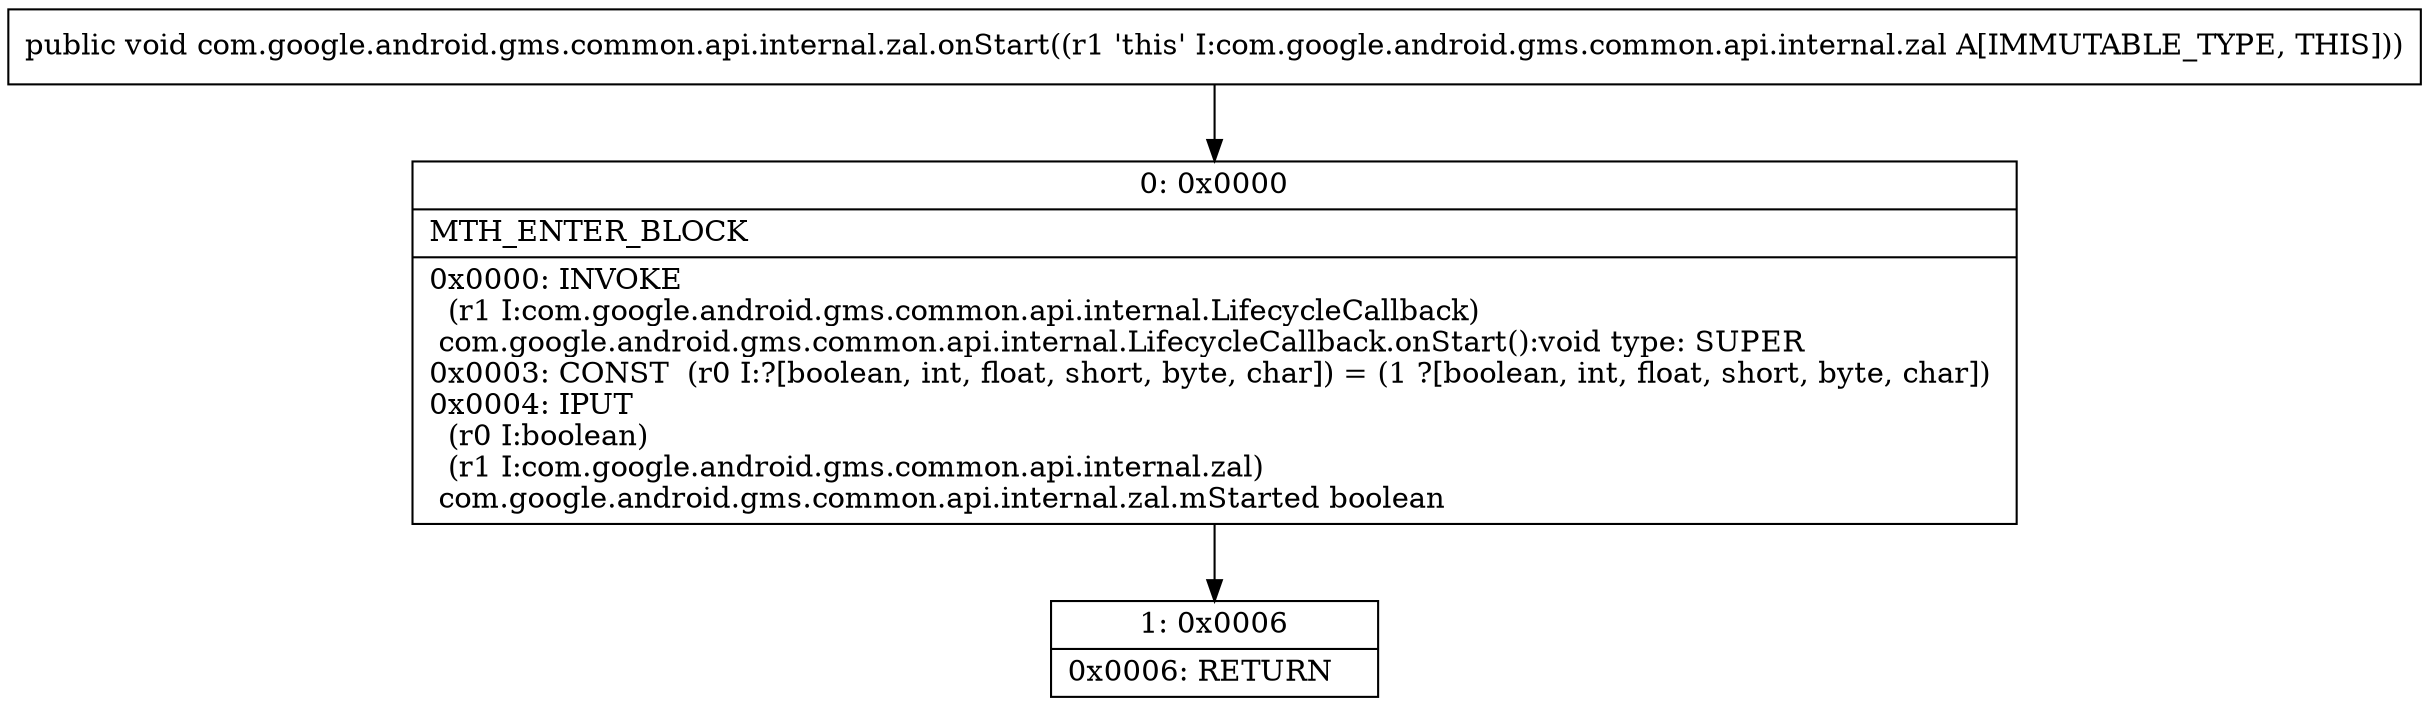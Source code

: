 digraph "CFG forcom.google.android.gms.common.api.internal.zal.onStart()V" {
Node_0 [shape=record,label="{0\:\ 0x0000|MTH_ENTER_BLOCK\l|0x0000: INVOKE  \l  (r1 I:com.google.android.gms.common.api.internal.LifecycleCallback)\l com.google.android.gms.common.api.internal.LifecycleCallback.onStart():void type: SUPER \l0x0003: CONST  (r0 I:?[boolean, int, float, short, byte, char]) = (1 ?[boolean, int, float, short, byte, char]) \l0x0004: IPUT  \l  (r0 I:boolean)\l  (r1 I:com.google.android.gms.common.api.internal.zal)\l com.google.android.gms.common.api.internal.zal.mStarted boolean \l}"];
Node_1 [shape=record,label="{1\:\ 0x0006|0x0006: RETURN   \l}"];
MethodNode[shape=record,label="{public void com.google.android.gms.common.api.internal.zal.onStart((r1 'this' I:com.google.android.gms.common.api.internal.zal A[IMMUTABLE_TYPE, THIS])) }"];
MethodNode -> Node_0;
Node_0 -> Node_1;
}

